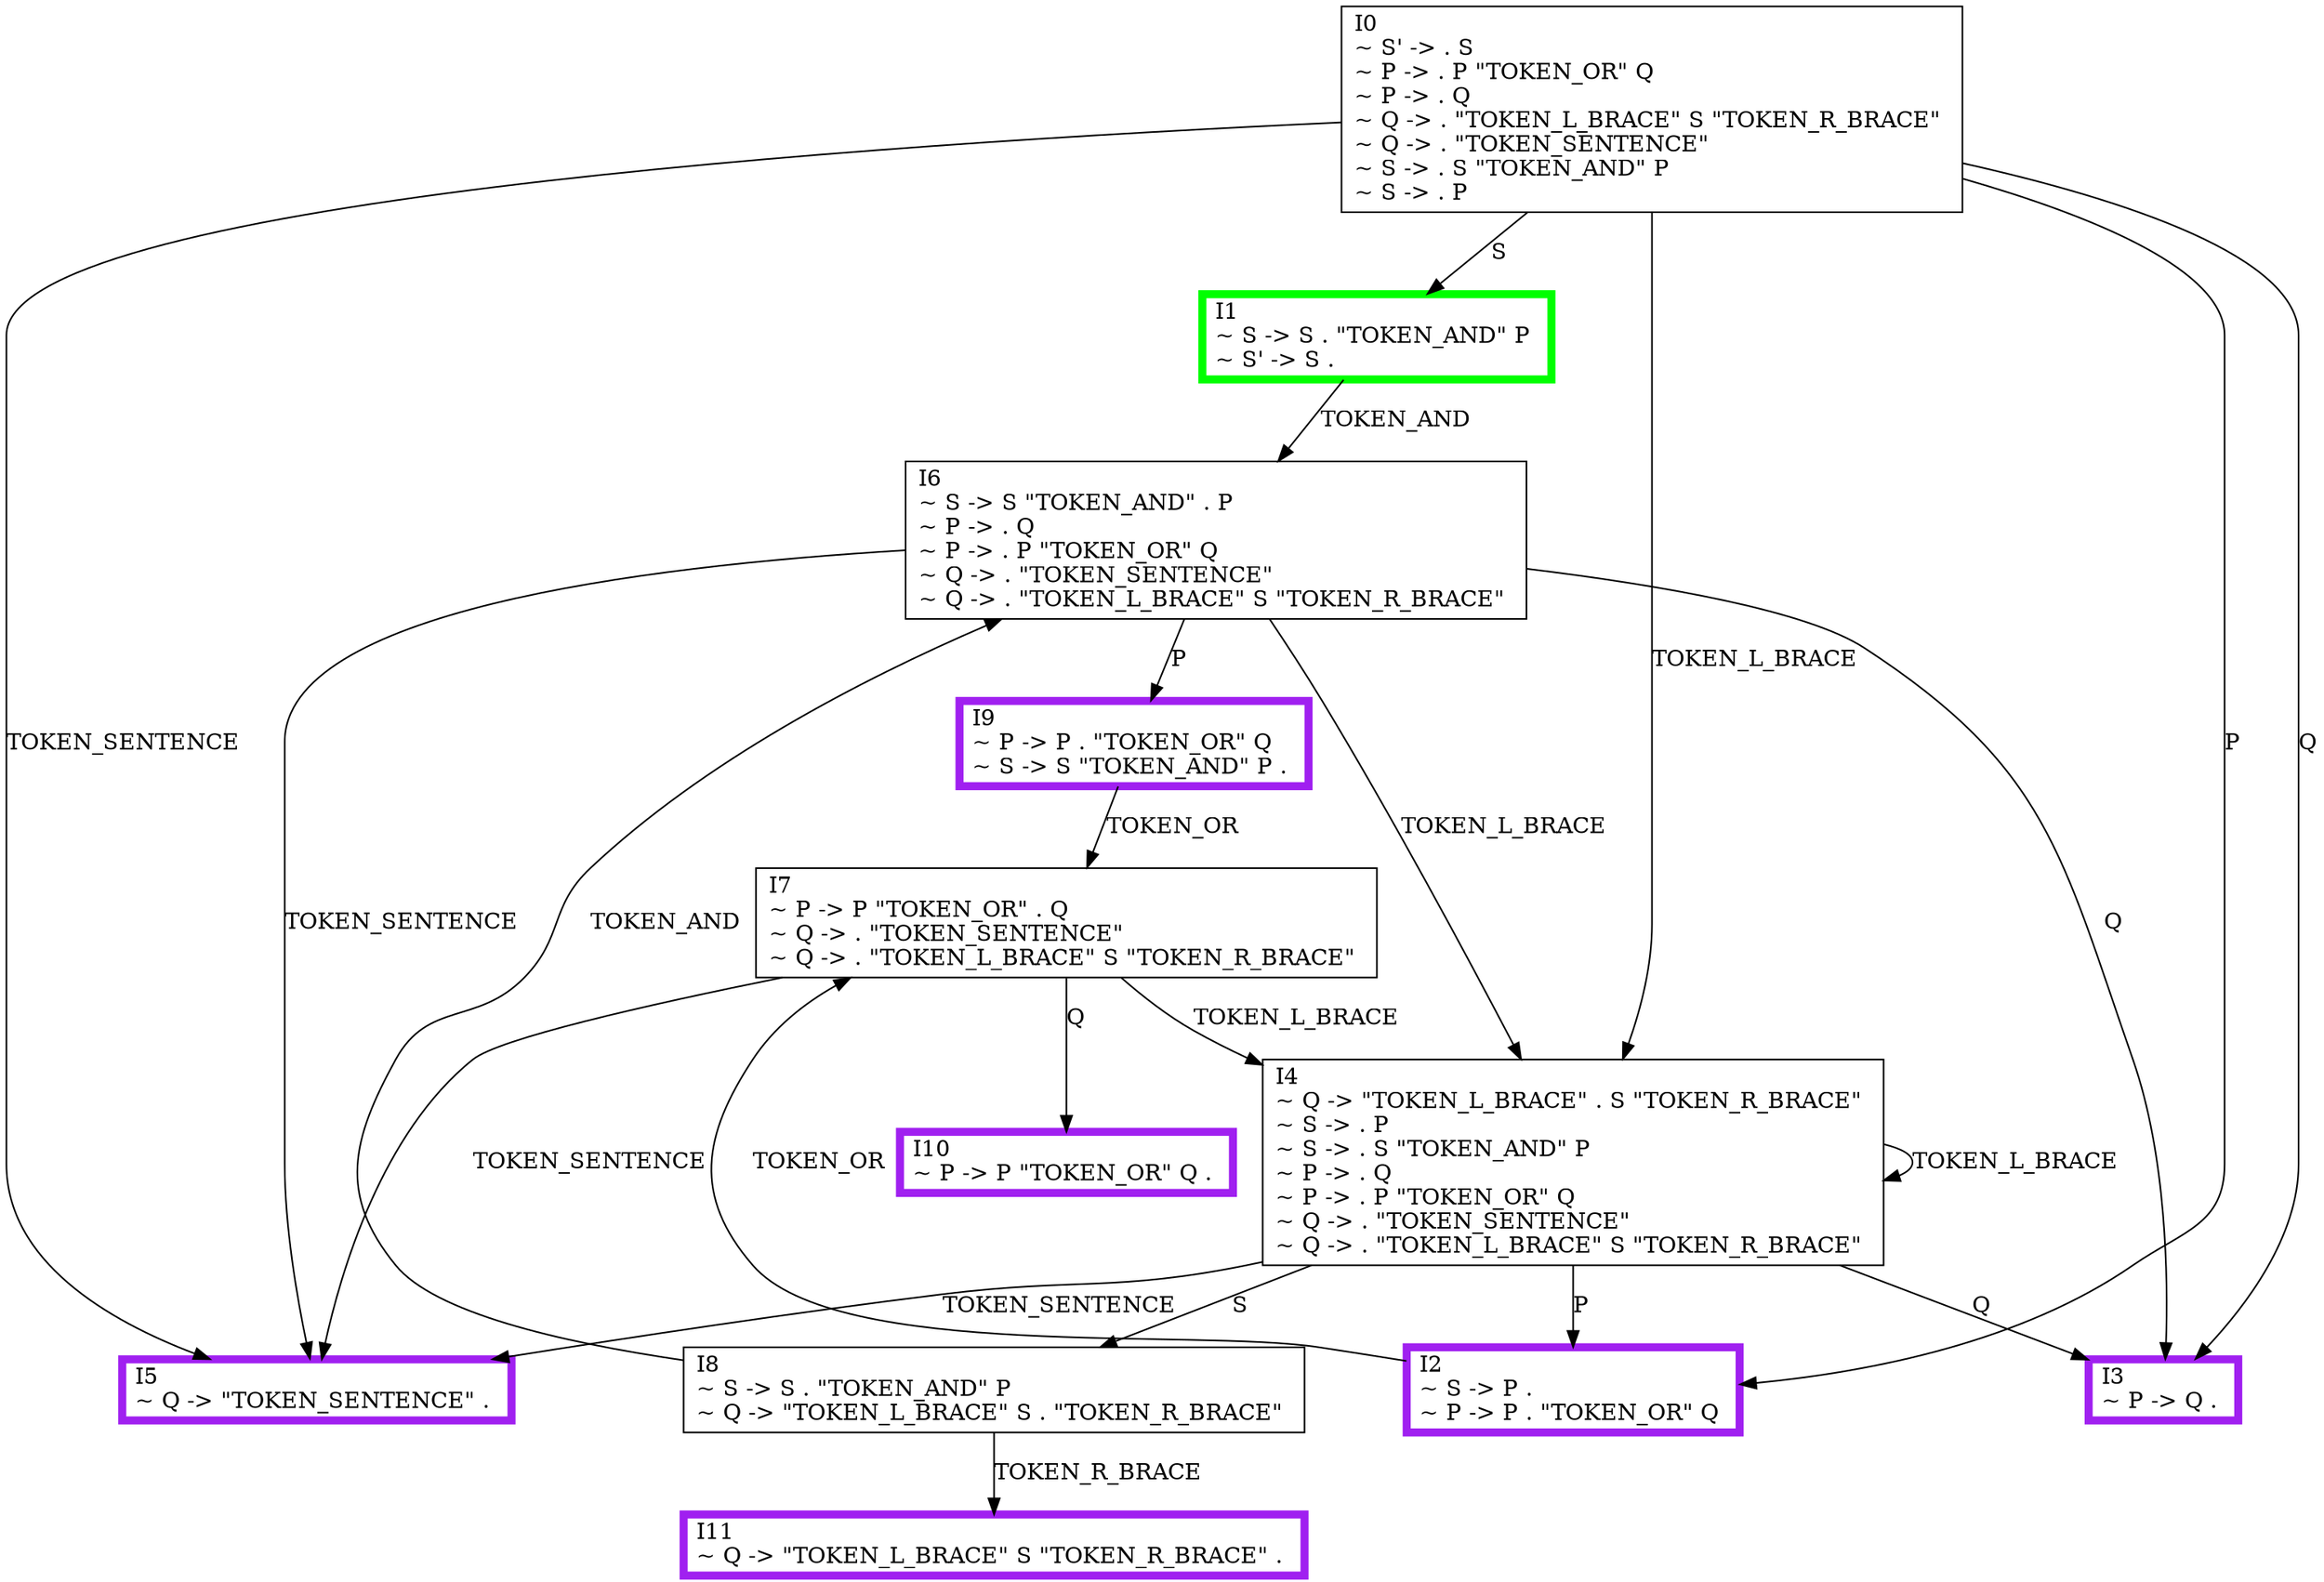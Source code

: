 digraph {
    0 [ label = "I1\l~ S -> S . \"TOKEN_AND\" P \l~ S' -> S . \l" shape=box, color=green, penwidth=5]
    1 [ label = "I9\l~ P -> P . \"TOKEN_OR\" Q \l~ S -> S \"TOKEN_AND\" P . \l" shape=box, color=purple, penwidth=5]
    2 [ label = "I8\l~ S -> S . \"TOKEN_AND\" P \l~ Q -> \"TOKEN_L_BRACE\" S . \"TOKEN_R_BRACE\" \l" shape=box]
    3 [ label = "I2\l~ S -> P . \l~ P -> P . \"TOKEN_OR\" Q \l" shape=box, color=purple, penwidth=5]
    4 [ label = "I4\l~ Q -> \"TOKEN_L_BRACE\" . S \"TOKEN_R_BRACE\" \l~ S -> . P \l~ S -> . S \"TOKEN_AND\" P \l~ P -> . Q \l~ P -> . P \"TOKEN_OR\" Q \l~ Q -> . \"TOKEN_SENTENCE\" \l~ Q -> . \"TOKEN_L_BRACE\" S \"TOKEN_R_BRACE\" \l" shape=box]
    5 [ label = "I6\l~ S -> S \"TOKEN_AND\" . P \l~ P -> . Q \l~ P -> . P \"TOKEN_OR\" Q \l~ Q -> . \"TOKEN_SENTENCE\" \l~ Q -> . \"TOKEN_L_BRACE\" S \"TOKEN_R_BRACE\" \l" shape=box]
    6 [ label = "I0\l~ S' -> . S \l~ P -> . P \"TOKEN_OR\" Q \l~ P -> . Q \l~ Q -> . \"TOKEN_L_BRACE\" S \"TOKEN_R_BRACE\" \l~ Q -> . \"TOKEN_SENTENCE\" \l~ S -> . S \"TOKEN_AND\" P \l~ S -> . P \l" shape=box]
    7 [ label = "I7\l~ P -> P \"TOKEN_OR\" . Q \l~ Q -> . \"TOKEN_SENTENCE\" \l~ Q -> . \"TOKEN_L_BRACE\" S \"TOKEN_R_BRACE\" \l" shape=box]
    8 [ label = "I11\l~ Q -> \"TOKEN_L_BRACE\" S \"TOKEN_R_BRACE\" . \l" shape=box, color=purple, penwidth=5]
    9 [ label = "I3\l~ P -> Q . \l" shape=box, color=purple, penwidth=5]
    10 [ label = "I5\l~ Q -> \"TOKEN_SENTENCE\" . \l" shape=box, color=purple, penwidth=5]
    11 [ label = "I10\l~ P -> P \"TOKEN_OR\" Q . \l" shape=box, color=purple, penwidth=5]
    0 -> 5 [ label = "TOKEN_AND" ]
    1 -> 7 [ label = "TOKEN_OR" ]
    2 -> 5 [ label = "TOKEN_AND" ]
    2 -> 8 [ label = "TOKEN_R_BRACE" ]
    3 -> 7 [ label = "TOKEN_OR" ]
    4 -> 9 [ label = "Q" ]
    4 -> 4 [ label = "TOKEN_L_BRACE" ]
    4 -> 10 [ label = "TOKEN_SENTENCE" ]
    4 -> 2 [ label = "S" ]
    4 -> 3 [ label = "P" ]
    5 -> 9 [ label = "Q" ]
    5 -> 10 [ label = "TOKEN_SENTENCE" ]
    5 -> 1 [ label = "P" ]
    5 -> 4 [ label = "TOKEN_L_BRACE" ]
    6 -> 10 [ label = "TOKEN_SENTENCE" ]
    6 -> 3 [ label = "P" ]
    6 -> 0 [ label = "S" ]
    6 -> 4 [ label = "TOKEN_L_BRACE" ]
    6 -> 9 [ label = "Q" ]
    7 -> 4 [ label = "TOKEN_L_BRACE" ]
    7 -> 11 [ label = "Q" ]
    7 -> 10 [ label = "TOKEN_SENTENCE" ]
}
